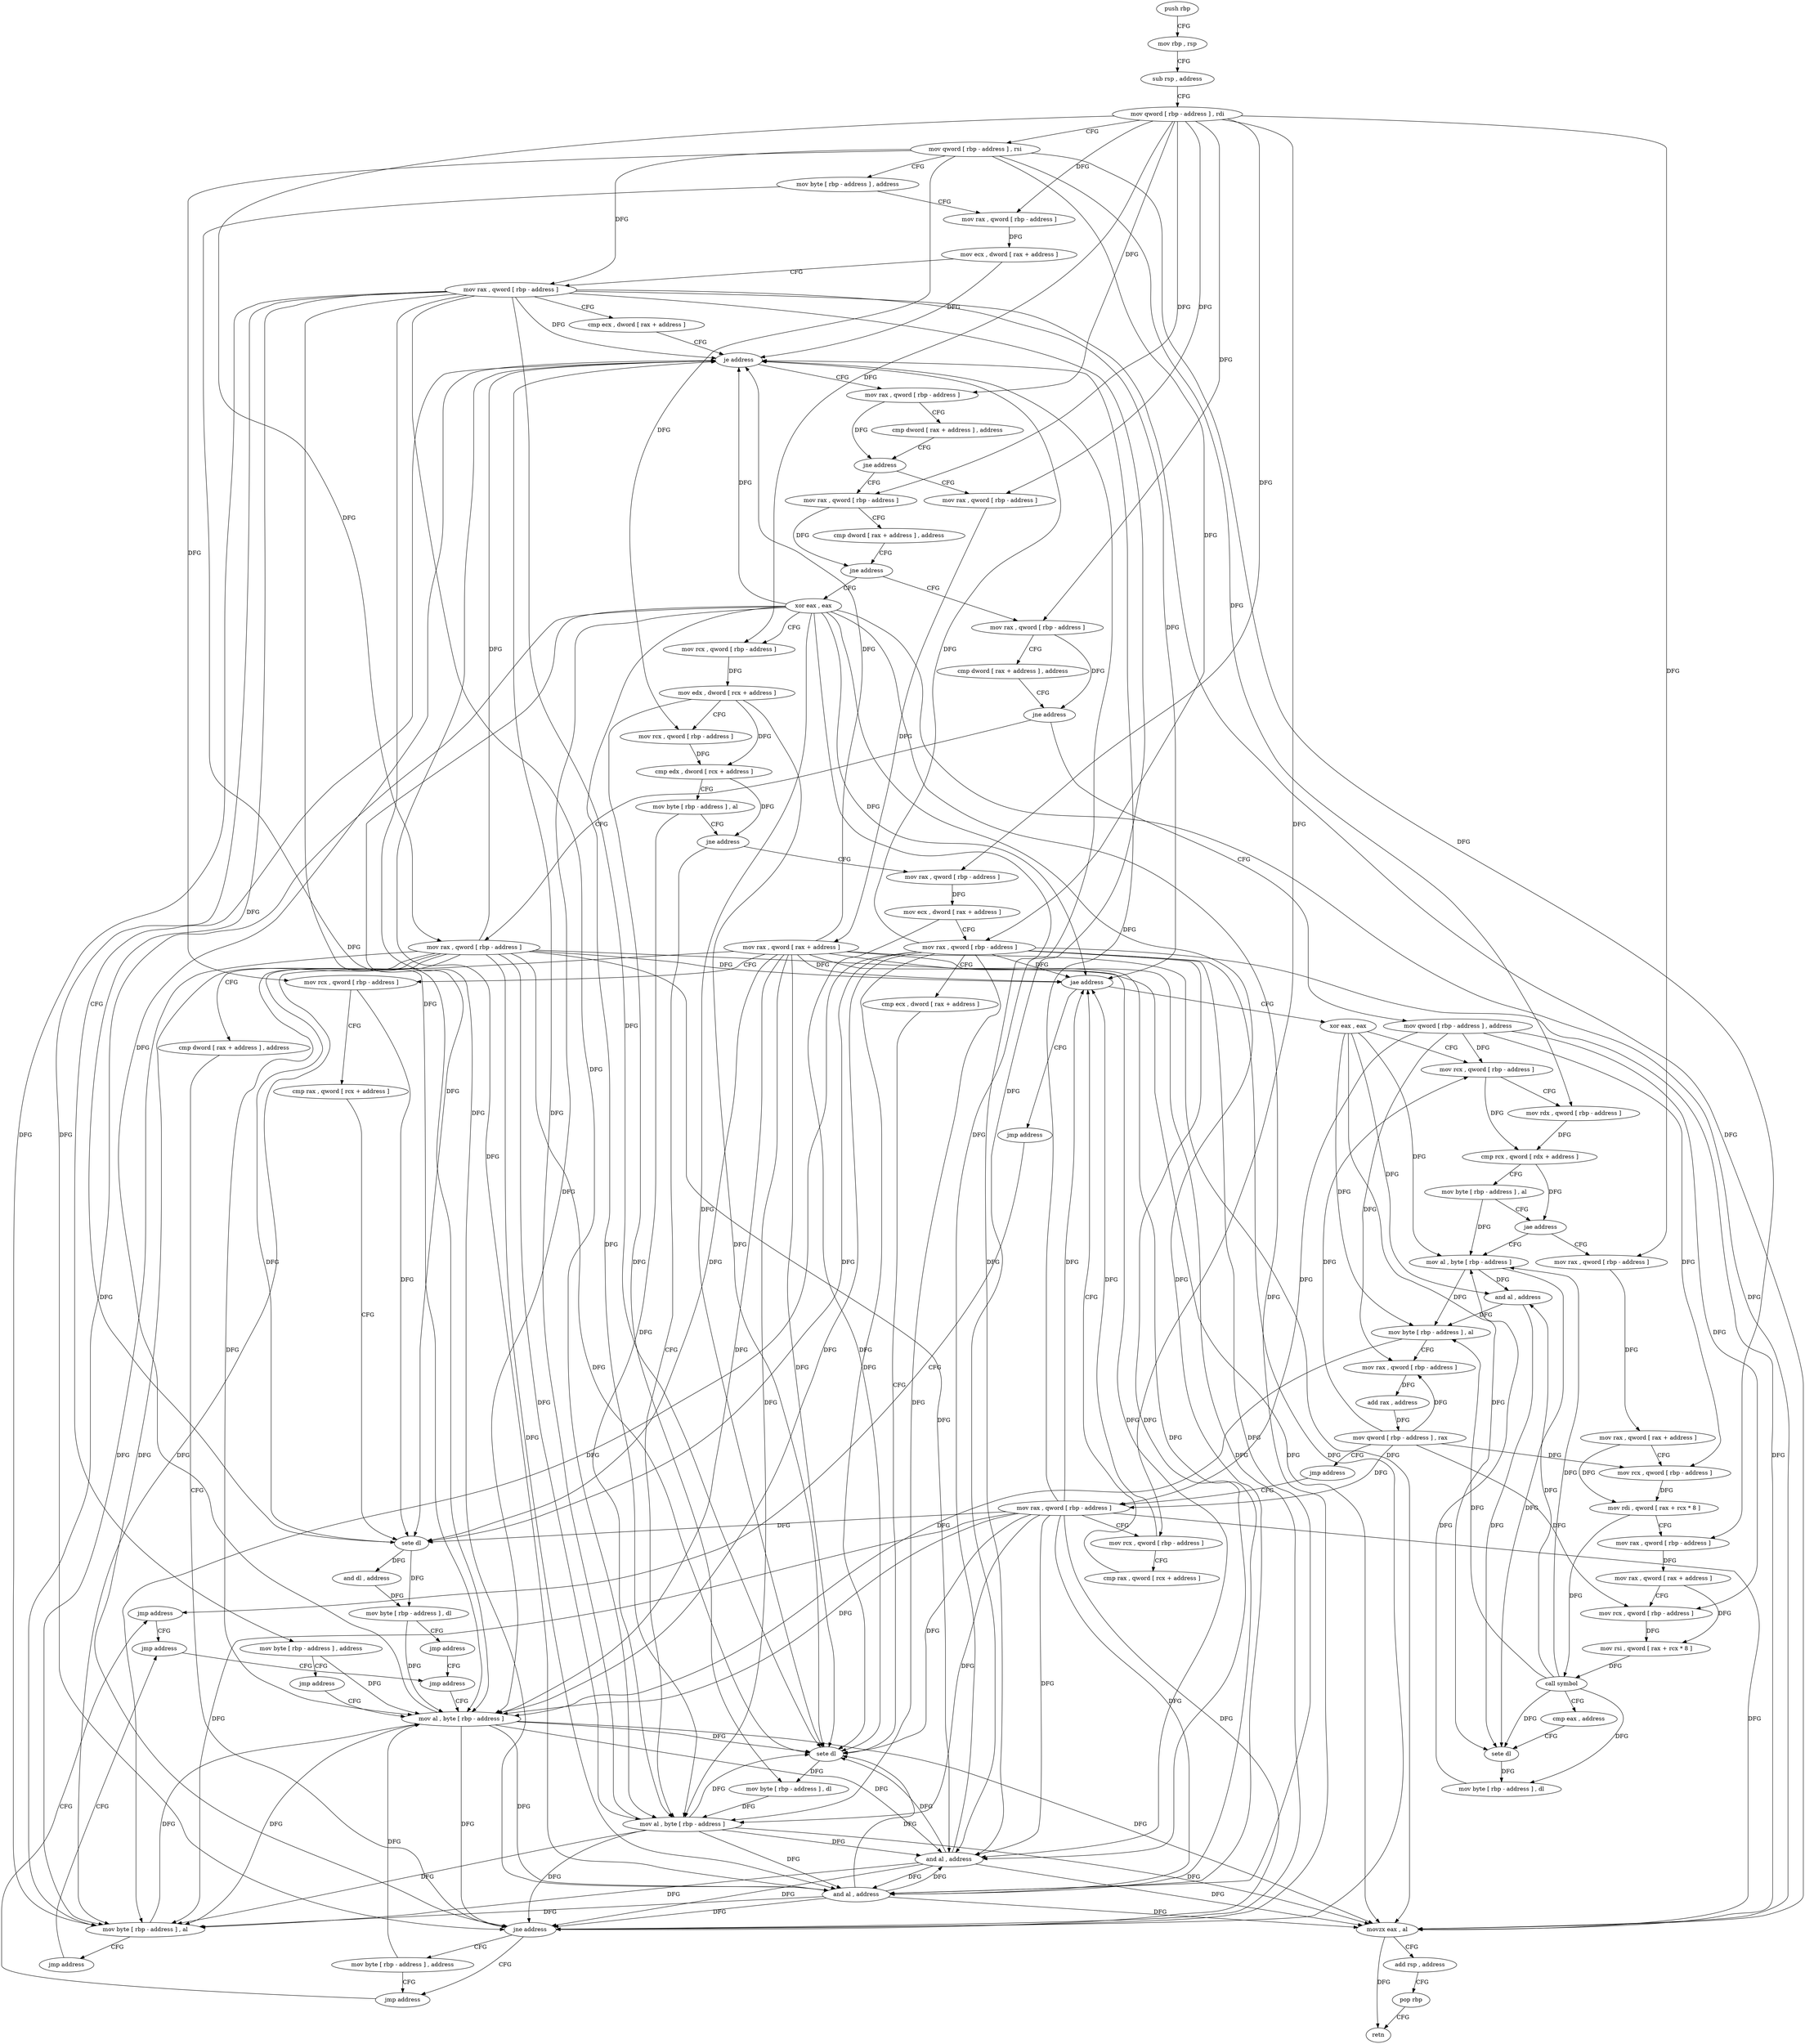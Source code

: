 digraph "func" {
"187664" [label = "push rbp" ]
"187665" [label = "mov rbp , rsp" ]
"187668" [label = "sub rsp , address" ]
"187672" [label = "mov qword [ rbp - address ] , rdi" ]
"187676" [label = "mov qword [ rbp - address ] , rsi" ]
"187680" [label = "mov byte [ rbp - address ] , address" ]
"187684" [label = "mov rax , qword [ rbp - address ]" ]
"187688" [label = "mov ecx , dword [ rax + address ]" ]
"187691" [label = "mov rax , qword [ rbp - address ]" ]
"187695" [label = "cmp ecx , dword [ rax + address ]" ]
"187698" [label = "je address" ]
"187713" [label = "mov rax , qword [ rbp - address ]" ]
"187704" [label = "mov byte [ rbp - address ] , address" ]
"187717" [label = "cmp dword [ rax + address ] , address" ]
"187721" [label = "jne address" ]
"187757" [label = "mov rax , qword [ rbp - address ]" ]
"187727" [label = "mov rax , qword [ rbp - address ]" ]
"187708" [label = "jmp address" ]
"188008" [label = "mov al , byte [ rbp - address ]" ]
"187761" [label = "cmp dword [ rax + address ] , address" ]
"187765" [label = "jne address" ]
"187829" [label = "mov rax , qword [ rbp - address ]" ]
"187771" [label = "xor eax , eax" ]
"187731" [label = "mov rax , qword [ rax + address ]" ]
"187735" [label = "mov rcx , qword [ rbp - address ]" ]
"187739" [label = "cmp rax , qword [ rcx + address ]" ]
"187743" [label = "sete dl" ]
"187746" [label = "and dl , address" ]
"187749" [label = "mov byte [ rbp - address ] , dl" ]
"187752" [label = "jmp address" ]
"188003" [label = "jmp address" ]
"188011" [label = "and al , address" ]
"188013" [label = "movzx eax , al" ]
"188016" [label = "add rsp , address" ]
"188020" [label = "pop rbp" ]
"188021" [label = "retn" ]
"187833" [label = "cmp dword [ rax + address ] , address" ]
"187837" [label = "jne address" ]
"187970" [label = "mov rax , qword [ rbp - address ]" ]
"187843" [label = "mov qword [ rbp - address ] , address" ]
"187773" [label = "mov rcx , qword [ rbp - address ]" ]
"187777" [label = "mov edx , dword [ rcx + address ]" ]
"187780" [label = "mov rcx , qword [ rbp - address ]" ]
"187784" [label = "cmp edx , dword [ rcx + address ]" ]
"187787" [label = "mov byte [ rbp - address ] , al" ]
"187790" [label = "jne address" ]
"187816" [label = "mov al , byte [ rbp - address ]" ]
"187796" [label = "mov rax , qword [ rbp - address ]" ]
"187974" [label = "cmp dword [ rax + address ] , address" ]
"187978" [label = "jne address" ]
"187988" [label = "jmp address" ]
"187984" [label = "mov byte [ rbp - address ] , address" ]
"187851" [label = "mov rax , qword [ rbp - address ]" ]
"187819" [label = "and al , address" ]
"187821" [label = "mov byte [ rbp - address ] , al" ]
"187824" [label = "jmp address" ]
"187998" [label = "jmp address" ]
"187800" [label = "mov ecx , dword [ rax + address ]" ]
"187803" [label = "mov rax , qword [ rbp - address ]" ]
"187807" [label = "cmp ecx , dword [ rax + address ]" ]
"187810" [label = "sete dl" ]
"187813" [label = "mov byte [ rbp - address ] , dl" ]
"187993" [label = "jmp address" ]
"187965" [label = "jmp address" ]
"187869" [label = "xor eax , eax" ]
"187871" [label = "mov rcx , qword [ rbp - address ]" ]
"187875" [label = "mov rdx , qword [ rbp - address ]" ]
"187879" [label = "cmp rcx , qword [ rdx + address ]" ]
"187883" [label = "mov byte [ rbp - address ] , al" ]
"187886" [label = "jae address" ]
"187938" [label = "mov al , byte [ rbp - address ]" ]
"187892" [label = "mov rax , qword [ rbp - address ]" ]
"187941" [label = "and al , address" ]
"187943" [label = "mov byte [ rbp - address ] , al" ]
"187946" [label = "mov rax , qword [ rbp - address ]" ]
"187950" [label = "add rax , address" ]
"187956" [label = "mov qword [ rbp - address ] , rax" ]
"187960" [label = "jmp address" ]
"187896" [label = "mov rax , qword [ rax + address ]" ]
"187900" [label = "mov rcx , qword [ rbp - address ]" ]
"187904" [label = "mov rdi , qword [ rax + rcx * 8 ]" ]
"187908" [label = "mov rax , qword [ rbp - address ]" ]
"187912" [label = "mov rax , qword [ rax + address ]" ]
"187916" [label = "mov rcx , qword [ rbp - address ]" ]
"187920" [label = "mov rsi , qword [ rax + rcx * 8 ]" ]
"187924" [label = "call symbol" ]
"187929" [label = "cmp eax , address" ]
"187932" [label = "sete dl" ]
"187935" [label = "mov byte [ rbp - address ] , dl" ]
"187855" [label = "mov rcx , qword [ rbp - address ]" ]
"187859" [label = "cmp rax , qword [ rcx + address ]" ]
"187863" [label = "jae address" ]
"187664" -> "187665" [ label = "CFG" ]
"187665" -> "187668" [ label = "CFG" ]
"187668" -> "187672" [ label = "CFG" ]
"187672" -> "187676" [ label = "CFG" ]
"187672" -> "187684" [ label = "DFG" ]
"187672" -> "187713" [ label = "DFG" ]
"187672" -> "187757" [ label = "DFG" ]
"187672" -> "187727" [ label = "DFG" ]
"187672" -> "187829" [ label = "DFG" ]
"187672" -> "187773" [ label = "DFG" ]
"187672" -> "187970" [ label = "DFG" ]
"187672" -> "187796" [ label = "DFG" ]
"187672" -> "187855" [ label = "DFG" ]
"187672" -> "187892" [ label = "DFG" ]
"187676" -> "187680" [ label = "CFG" ]
"187676" -> "187691" [ label = "DFG" ]
"187676" -> "187735" [ label = "DFG" ]
"187676" -> "187780" [ label = "DFG" ]
"187676" -> "187803" [ label = "DFG" ]
"187676" -> "187875" [ label = "DFG" ]
"187676" -> "187908" [ label = "DFG" ]
"187680" -> "187684" [ label = "CFG" ]
"187680" -> "188008" [ label = "DFG" ]
"187684" -> "187688" [ label = "DFG" ]
"187688" -> "187691" [ label = "CFG" ]
"187688" -> "187698" [ label = "DFG" ]
"187691" -> "187695" [ label = "CFG" ]
"187691" -> "187698" [ label = "DFG" ]
"187691" -> "187743" [ label = "DFG" ]
"187691" -> "188008" [ label = "DFG" ]
"187691" -> "188011" [ label = "DFG" ]
"187691" -> "188013" [ label = "DFG" ]
"187691" -> "187978" [ label = "DFG" ]
"187691" -> "187816" [ label = "DFG" ]
"187691" -> "187819" [ label = "DFG" ]
"187691" -> "187821" [ label = "DFG" ]
"187691" -> "187810" [ label = "DFG" ]
"187691" -> "187863" [ label = "DFG" ]
"187695" -> "187698" [ label = "CFG" ]
"187698" -> "187713" [ label = "CFG" ]
"187698" -> "187704" [ label = "CFG" ]
"187713" -> "187717" [ label = "CFG" ]
"187713" -> "187721" [ label = "DFG" ]
"187704" -> "187708" [ label = "CFG" ]
"187704" -> "188008" [ label = "DFG" ]
"187717" -> "187721" [ label = "CFG" ]
"187721" -> "187757" [ label = "CFG" ]
"187721" -> "187727" [ label = "CFG" ]
"187757" -> "187761" [ label = "CFG" ]
"187757" -> "187765" [ label = "DFG" ]
"187727" -> "187731" [ label = "DFG" ]
"187708" -> "188008" [ label = "CFG" ]
"188008" -> "188011" [ label = "DFG" ]
"188008" -> "187698" [ label = "DFG" ]
"188008" -> "188013" [ label = "DFG" ]
"188008" -> "187978" [ label = "DFG" ]
"188008" -> "187819" [ label = "DFG" ]
"188008" -> "187821" [ label = "DFG" ]
"188008" -> "187810" [ label = "DFG" ]
"187761" -> "187765" [ label = "CFG" ]
"187765" -> "187829" [ label = "CFG" ]
"187765" -> "187771" [ label = "CFG" ]
"187829" -> "187833" [ label = "CFG" ]
"187829" -> "187837" [ label = "DFG" ]
"187771" -> "187773" [ label = "CFG" ]
"187771" -> "187698" [ label = "DFG" ]
"187771" -> "188011" [ label = "DFG" ]
"187771" -> "188013" [ label = "DFG" ]
"187771" -> "187743" [ label = "DFG" ]
"187771" -> "188008" [ label = "DFG" ]
"187771" -> "187978" [ label = "DFG" ]
"187771" -> "187816" [ label = "DFG" ]
"187771" -> "187819" [ label = "DFG" ]
"187771" -> "187821" [ label = "DFG" ]
"187771" -> "187810" [ label = "DFG" ]
"187771" -> "187863" [ label = "DFG" ]
"187731" -> "187735" [ label = "CFG" ]
"187731" -> "187698" [ label = "DFG" ]
"187731" -> "187743" [ label = "DFG" ]
"187731" -> "188008" [ label = "DFG" ]
"187731" -> "188011" [ label = "DFG" ]
"187731" -> "188013" [ label = "DFG" ]
"187731" -> "187978" [ label = "DFG" ]
"187731" -> "187816" [ label = "DFG" ]
"187731" -> "187819" [ label = "DFG" ]
"187731" -> "187821" [ label = "DFG" ]
"187731" -> "187810" [ label = "DFG" ]
"187731" -> "187863" [ label = "DFG" ]
"187735" -> "187739" [ label = "CFG" ]
"187735" -> "187743" [ label = "DFG" ]
"187739" -> "187743" [ label = "CFG" ]
"187743" -> "187746" [ label = "DFG" ]
"187743" -> "187749" [ label = "DFG" ]
"187746" -> "187749" [ label = "DFG" ]
"187749" -> "187752" [ label = "CFG" ]
"187749" -> "188008" [ label = "DFG" ]
"187752" -> "188003" [ label = "CFG" ]
"188003" -> "188008" [ label = "CFG" ]
"188011" -> "188013" [ label = "DFG" ]
"188011" -> "187698" [ label = "DFG" ]
"188011" -> "187978" [ label = "DFG" ]
"188011" -> "187819" [ label = "DFG" ]
"188011" -> "187821" [ label = "DFG" ]
"188011" -> "187810" [ label = "DFG" ]
"188013" -> "188016" [ label = "CFG" ]
"188013" -> "188021" [ label = "DFG" ]
"188016" -> "188020" [ label = "CFG" ]
"188020" -> "188021" [ label = "CFG" ]
"187833" -> "187837" [ label = "CFG" ]
"187837" -> "187970" [ label = "CFG" ]
"187837" -> "187843" [ label = "CFG" ]
"187970" -> "187974" [ label = "CFG" ]
"187970" -> "187698" [ label = "DFG" ]
"187970" -> "188011" [ label = "DFG" ]
"187970" -> "188013" [ label = "DFG" ]
"187970" -> "187743" [ label = "DFG" ]
"187970" -> "188008" [ label = "DFG" ]
"187970" -> "187978" [ label = "DFG" ]
"187970" -> "187816" [ label = "DFG" ]
"187970" -> "187819" [ label = "DFG" ]
"187970" -> "187821" [ label = "DFG" ]
"187970" -> "187810" [ label = "DFG" ]
"187970" -> "187863" [ label = "DFG" ]
"187843" -> "187851" [ label = "DFG" ]
"187843" -> "187871" [ label = "DFG" ]
"187843" -> "187946" [ label = "DFG" ]
"187843" -> "187900" [ label = "DFG" ]
"187843" -> "187916" [ label = "DFG" ]
"187773" -> "187777" [ label = "DFG" ]
"187777" -> "187780" [ label = "CFG" ]
"187777" -> "187784" [ label = "DFG" ]
"187777" -> "187810" [ label = "DFG" ]
"187777" -> "187813" [ label = "DFG" ]
"187780" -> "187784" [ label = "DFG" ]
"187784" -> "187787" [ label = "CFG" ]
"187784" -> "187790" [ label = "DFG" ]
"187787" -> "187790" [ label = "CFG" ]
"187787" -> "187816" [ label = "DFG" ]
"187790" -> "187816" [ label = "CFG" ]
"187790" -> "187796" [ label = "CFG" ]
"187816" -> "187819" [ label = "DFG" ]
"187816" -> "187698" [ label = "DFG" ]
"187816" -> "188011" [ label = "DFG" ]
"187816" -> "188013" [ label = "DFG" ]
"187816" -> "187978" [ label = "DFG" ]
"187816" -> "187821" [ label = "DFG" ]
"187816" -> "187810" [ label = "DFG" ]
"187796" -> "187800" [ label = "DFG" ]
"187974" -> "187978" [ label = "CFG" ]
"187978" -> "187988" [ label = "CFG" ]
"187978" -> "187984" [ label = "CFG" ]
"187988" -> "187993" [ label = "CFG" ]
"187984" -> "187988" [ label = "CFG" ]
"187984" -> "188008" [ label = "DFG" ]
"187851" -> "187855" [ label = "CFG" ]
"187851" -> "187698" [ label = "DFG" ]
"187851" -> "188011" [ label = "DFG" ]
"187851" -> "188013" [ label = "DFG" ]
"187851" -> "187978" [ label = "DFG" ]
"187851" -> "187819" [ label = "DFG" ]
"187851" -> "187821" [ label = "DFG" ]
"187851" -> "187810" [ label = "DFG" ]
"187851" -> "187743" [ label = "DFG" ]
"187851" -> "188008" [ label = "DFG" ]
"187851" -> "187816" [ label = "DFG" ]
"187851" -> "187863" [ label = "DFG" ]
"187819" -> "187821" [ label = "DFG" ]
"187819" -> "187698" [ label = "DFG" ]
"187819" -> "188011" [ label = "DFG" ]
"187819" -> "188013" [ label = "DFG" ]
"187819" -> "187978" [ label = "DFG" ]
"187819" -> "187810" [ label = "DFG" ]
"187821" -> "187824" [ label = "CFG" ]
"187821" -> "188008" [ label = "DFG" ]
"187824" -> "187998" [ label = "CFG" ]
"187998" -> "188003" [ label = "CFG" ]
"187800" -> "187803" [ label = "CFG" ]
"187800" -> "187810" [ label = "DFG" ]
"187803" -> "187807" [ label = "CFG" ]
"187803" -> "187698" [ label = "DFG" ]
"187803" -> "188011" [ label = "DFG" ]
"187803" -> "188013" [ label = "DFG" ]
"187803" -> "187978" [ label = "DFG" ]
"187803" -> "187819" [ label = "DFG" ]
"187803" -> "187821" [ label = "DFG" ]
"187803" -> "187743" [ label = "DFG" ]
"187803" -> "188008" [ label = "DFG" ]
"187803" -> "187816" [ label = "DFG" ]
"187803" -> "187810" [ label = "DFG" ]
"187803" -> "187863" [ label = "DFG" ]
"187807" -> "187810" [ label = "CFG" ]
"187810" -> "187813" [ label = "DFG" ]
"187813" -> "187816" [ label = "DFG" ]
"187993" -> "187998" [ label = "CFG" ]
"187965" -> "187993" [ label = "CFG" ]
"187869" -> "187871" [ label = "CFG" ]
"187869" -> "187938" [ label = "DFG" ]
"187869" -> "187941" [ label = "DFG" ]
"187869" -> "187943" [ label = "DFG" ]
"187869" -> "187932" [ label = "DFG" ]
"187871" -> "187875" [ label = "CFG" ]
"187871" -> "187879" [ label = "DFG" ]
"187875" -> "187879" [ label = "DFG" ]
"187879" -> "187883" [ label = "CFG" ]
"187879" -> "187886" [ label = "DFG" ]
"187883" -> "187886" [ label = "CFG" ]
"187883" -> "187938" [ label = "DFG" ]
"187886" -> "187938" [ label = "CFG" ]
"187886" -> "187892" [ label = "CFG" ]
"187938" -> "187941" [ label = "DFG" ]
"187938" -> "187943" [ label = "DFG" ]
"187938" -> "187932" [ label = "DFG" ]
"187892" -> "187896" [ label = "DFG" ]
"187941" -> "187943" [ label = "DFG" ]
"187941" -> "187932" [ label = "DFG" ]
"187943" -> "187946" [ label = "CFG" ]
"187943" -> "188008" [ label = "DFG" ]
"187946" -> "187950" [ label = "DFG" ]
"187950" -> "187956" [ label = "DFG" ]
"187956" -> "187960" [ label = "CFG" ]
"187956" -> "187851" [ label = "DFG" ]
"187956" -> "187871" [ label = "DFG" ]
"187956" -> "187946" [ label = "DFG" ]
"187956" -> "187900" [ label = "DFG" ]
"187956" -> "187916" [ label = "DFG" ]
"187960" -> "187851" [ label = "CFG" ]
"187896" -> "187900" [ label = "CFG" ]
"187896" -> "187904" [ label = "DFG" ]
"187900" -> "187904" [ label = "DFG" ]
"187904" -> "187908" [ label = "CFG" ]
"187904" -> "187924" [ label = "DFG" ]
"187908" -> "187912" [ label = "DFG" ]
"187912" -> "187916" [ label = "CFG" ]
"187912" -> "187920" [ label = "DFG" ]
"187916" -> "187920" [ label = "DFG" ]
"187920" -> "187924" [ label = "DFG" ]
"187924" -> "187929" [ label = "CFG" ]
"187924" -> "187941" [ label = "DFG" ]
"187924" -> "187943" [ label = "DFG" ]
"187924" -> "187938" [ label = "DFG" ]
"187924" -> "187932" [ label = "DFG" ]
"187924" -> "187935" [ label = "DFG" ]
"187929" -> "187932" [ label = "CFG" ]
"187932" -> "187935" [ label = "DFG" ]
"187935" -> "187938" [ label = "DFG" ]
"187855" -> "187859" [ label = "CFG" ]
"187855" -> "187863" [ label = "DFG" ]
"187859" -> "187863" [ label = "CFG" ]
"187863" -> "187965" [ label = "CFG" ]
"187863" -> "187869" [ label = "CFG" ]
}
